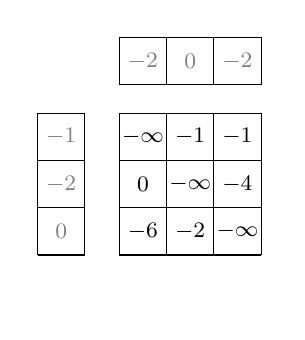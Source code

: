 \begin{tikzpicture}[node distance=.1cm and .1cm]
	\begin{scope}[local bounding box=components]
		% Constraint table
		\node (table) {
			\begin{tikzpicture}[scale=.6]
				\draw[step=1,black,thin] (0,0) grid (3,3);
				\node[anchor=center] at ( .5, .5) {\footnotesize\(-6\)};
				\node[anchor=center] at ( .5,1.5) {\footnotesize\(0\)};
				\node[anchor=center] at ( .5,2.5) {\footnotesize\(-\infty\)};
				\node[anchor=center] at (1.5, .5) {\footnotesize\(-2\)};
				\node[anchor=center] at (1.5,1.5) {\footnotesize\(-\infty\)};
				\node[anchor=center] at (1.5,2.5) {\footnotesize\(-1\)};
				\node[anchor=center] at (2.5, .5) {\footnotesize\(-\infty\)};
				\node[anchor=center] at (2.5,1.5) {\footnotesize\(-4\)};
				\node[anchor=center] at (2.5,2.5) {\footnotesize\(-1\)};
			\end{tikzpicture}
		};
		% Upper variable
		\node[above=of table] (upper-var) {
			\begin{tikzpicture}[scale=.6]
				\draw[step=1,black,thin] (0,0) grid (3,1);
				\node[anchor=center] at ( .5,.5)
					{\textcolor{gray}{\footnotesize\(-2\)}};
				\node[anchor=center] at (1.5,.5)
					{\textcolor{gray}{\footnotesize\(0\)}};
				\node[anchor=center] at (2.5,.5)
					{\textcolor{gray}{\footnotesize\(-2\)}};
			\end{tikzpicture}
		};
		% Left variable
		\node[left=of table] (left-var) {
			\begin{tikzpicture}[scale=.6]
				\draw[step=1,black,thin] (0,0) grid (1,3);
				\node[anchor=center] at (.5, .5)
					{\textcolor{gray}{\footnotesize\(0\)}};
				\node[anchor=center] at (.5,1.5)
					{\textcolor{gray}{\footnotesize\(-2\)}};
				\node[anchor=center] at (.5,2.5)
					{\textcolor{gray}{\footnotesize\(-1\)}};
			\end{tikzpicture}
		};
		% Move out, left
		\node[below=of table] (dummy) {
			\begin{tikzpicture}[scale=.6,every node/.style={rectangle,rounded corners,fill=white,inner sep=2pt}]
				\node[anchor=center] at (.5, .5)
					{{\scriptsize\textcolor{white}{\(\alpha\)}}};
			\end{tikzpicture}
		};
	\end{scope}
\end{tikzpicture}
